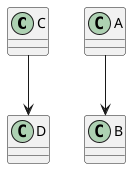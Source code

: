 !define LOGIC_COLOR #3333C4
!define LOGIC_COLOR_T1 #7777DB
!define LOGIC_COLOR_T2 #5252CE
!define LOGIC_COLOR_T3 #1616B0
!define LOGIC_COLOR_T4 #101086
@startuml
'Class C is defined before A
Class C

A --> B
C --> D
@enduml
